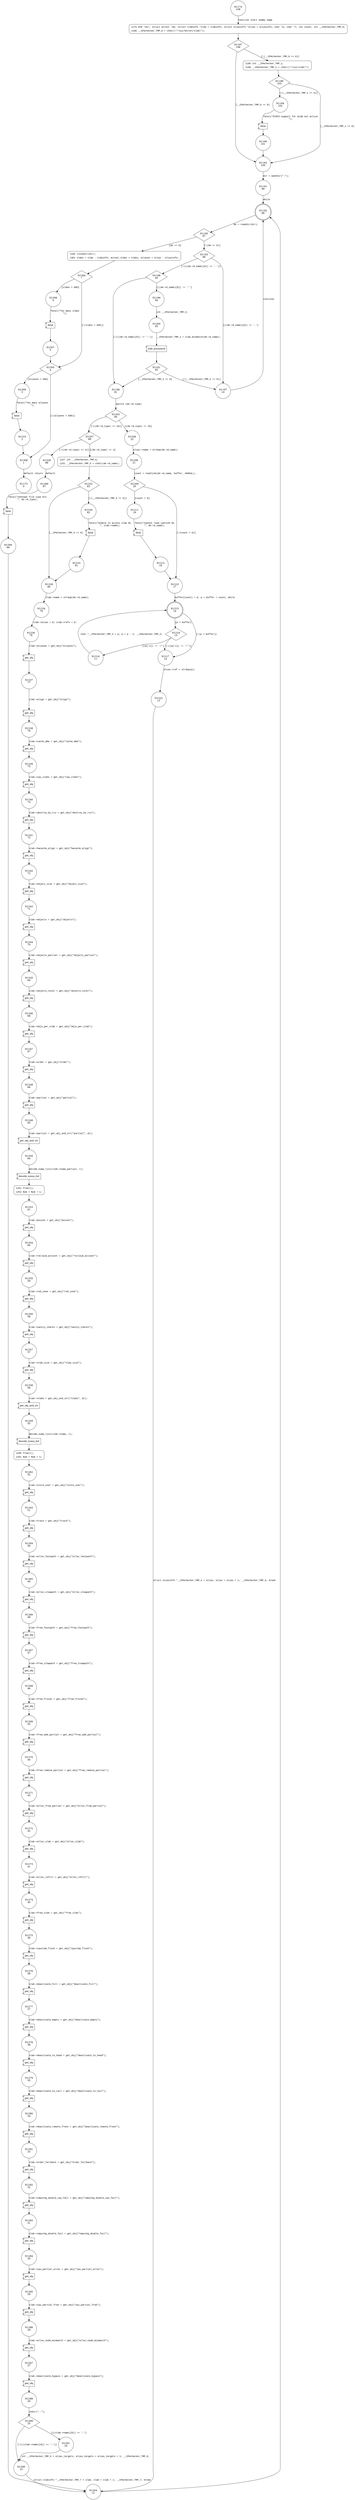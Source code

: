 digraph read_slab_dir {
1174 [shape="circle" label="N1174\n109"]
1175 [shape="circle" label="N1175\n108"]
1187 [shape="diamond" label="N1187\n106"]
1183 [shape="circle" label="N1183\n100"]
1185 [shape="circle" label="N1185\n105"]
1189 [shape="diamond" label="N1189\n103"]
1184 [shape="circle" label="N1184\n102"]
1190 [shape="circle" label="N1190\n101"]
1191 [shape="circle" label="N1191\n99"]
1192 [shape="doublecircle" label="N1192\n98"]
1195 [shape="diamond" label="N1195\n97"]
1194 [shape="circle" label="N1194\n9"]
1193 [shape="diamond" label="N1193\n96"]
1197 [shape="circle" label="N1197\n10"]
1198 [shape="diamond" label="N1198\n95"]
1199 [shape="circle" label="N1199\n94"]
1196 [shape="circle" label="N1196\n91"]
1203 [shape="diamond" label="N1203\n90"]
1206 [shape="circle" label="N1206\n22"]
1207 [shape="diamond" label="N1207\n89"]
1227 [shape="circle" label="N1227\n85"]
1228 [shape="circle" label="N1228\n88"]
1299 [shape="circle" label="N1299\n87"]
1300 [shape="circle" label="N1300\n86"]
1204 [shape="circle" label="N1204\n12"]
1232 [shape="diamond" label="N1232\n83"]
1229 [shape="circle" label="N1229\n80"]
1230 [shape="circle" label="N1230\n82"]
1233 [shape="circle" label="N1233\n81"]
1234 [shape="circle" label="N1234\n79"]
1236 [shape="circle" label="N1236\n78"]
1237 [shape="circle" label="N1237\n77"]
1238 [shape="circle" label="N1238\n76"]
1239 [shape="circle" label="N1239\n75"]
1240 [shape="circle" label="N1240\n74"]
1241 [shape="circle" label="N1241\n73"]
1242 [shape="circle" label="N1242\n72"]
1243 [shape="circle" label="N1243\n71"]
1244 [shape="circle" label="N1244\n70"]
1245 [shape="circle" label="N1245\n69"]
1246 [shape="circle" label="N1246\n68"]
1247 [shape="circle" label="N1247\n67"]
1248 [shape="circle" label="N1248\n66"]
1249 [shape="circle" label="N1249\n65"]
1250 [shape="circle" label="N1250\n64"]
1251 [shape="circle" label="N1251\n63"]
1253 [shape="circle" label="N1253\n61"]
1254 [shape="circle" label="N1254\n60"]
1255 [shape="circle" label="N1255\n59"]
1256 [shape="circle" label="N1256\n58"]
1257 [shape="circle" label="N1257\n57"]
1258 [shape="circle" label="N1258\n56"]
1259 [shape="circle" label="N1259\n55"]
1260 [shape="circle" label="N1260\n54"]
1262 [shape="circle" label="N1262\n52"]
1263 [shape="circle" label="N1263\n51"]
1264 [shape="circle" label="N1264\n50"]
1265 [shape="circle" label="N1265\n49"]
1266 [shape="circle" label="N1266\n48"]
1267 [shape="circle" label="N1267\n47"]
1268 [shape="circle" label="N1268\n46"]
1269 [shape="circle" label="N1269\n45"]
1270 [shape="circle" label="N1270\n44"]
1271 [shape="circle" label="N1271\n43"]
1272 [shape="circle" label="N1272\n42"]
1273 [shape="circle" label="N1273\n41"]
1274 [shape="circle" label="N1274\n40"]
1275 [shape="circle" label="N1275\n39"]
1276 [shape="circle" label="N1276\n38"]
1277 [shape="circle" label="N1277\n37"]
1278 [shape="circle" label="N1278\n36"]
1279 [shape="circle" label="N1279\n35"]
1280 [shape="circle" label="N1280\n34"]
1281 [shape="circle" label="N1281\n33"]
1282 [shape="circle" label="N1282\n32"]
1283 [shape="circle" label="N1283\n31"]
1284 [shape="circle" label="N1284\n30"]
1285 [shape="circle" label="N1285\n29"]
1286 [shape="circle" label="N1286\n28"]
1287 [shape="circle" label="N1287\n27"]
1288 [shape="circle" label="N1288\n26"]
1289 [shape="diamond" label="N1289\n25"]
1291 [shape="circle" label="N1291\n24"]
1290 [shape="circle" label="N1290\n23"]
1208 [shape="circle" label="N1208\n21"]
1209 [shape="diamond" label="N1209\n20"]
1211 [shape="circle" label="N1211\n19"]
1210 [shape="circle" label="N1210\n17"]
1215 [shape="doublecircle" label="N1215\n16"]
1218 [shape="diamond" label="N1218\n15"]
1217 [shape="circle" label="N1217\n14"]
1222 [shape="circle" label="N1222\n13"]
1216 [shape="circle" label="N1216\n11"]
1212 [shape="circle" label="N1212\n18"]
1200 [shape="circle" label="N1200\n93"]
1201 [shape="diamond" label="N1201\n92"]
1304 [shape="diamond" label="N1304\n7"]
1306 [shape="circle" label="N1306\n6"]
1305 [shape="diamond" label="N1305\n4"]
1309 [shape="circle" label="N1309\n3"]
1308 [shape="circle" label="N1308\n1"]
1173 [shape="circle" label="N1173\n0"]
1310 [shape="circle" label="N1310\n2"]
1307 [shape="circle" label="N1307\n5"]
1175 [style="filled,bold" penwidth="1" fillcolor="white" fontname="Courier New" shape="Mrecord" label=<<table border="0" cellborder="0" cellpadding="3" bgcolor="white"><tr><td align="right">1175</td><td align="left">DIR *dir; struct dirent *de; struct slabinfo *slab = slabinfo; struct aliasinfo *alias = aliasinfo; char *p; char *t; int count; int __CPAchecker_TMP_0;</td></tr><tr><td align="right">1186</td><td align="left">__CPAchecker_TMP_0 = chdir(\"/sys/kernel/slab\");</td></tr></table>>]
1175 -> 1187[label=""]
1185 [style="filled,bold" penwidth="1" fillcolor="white" fontname="Courier New" shape="Mrecord" label=<<table border="0" cellborder="0" cellpadding="3" bgcolor="white"><tr><td align="right">1185</td><td align="left">int __CPAchecker_TMP_1;</td></tr><tr><td align="right">1188</td><td align="left">__CPAchecker_TMP_1 = chdir(\"/sys/slab\");</td></tr></table>>]
1185 -> 1189[label=""]
1227 [style="filled,bold" penwidth="1" fillcolor="white" fontname="Courier New" shape="Mrecord" label=<<table border="0" cellborder="0" cellpadding="3" bgcolor="white"><tr><td align="right">1227</td><td align="left">int __CPAchecker_TMP_5;</td></tr><tr><td align="right">1231</td><td align="left">__CPAchecker_TMP_5 = chdir(de-&gt;d_name);</td></tr></table>>]
1227 -> 1232[label=""]
1251 [style="filled,bold" penwidth="1" fillcolor="white" fontname="Courier New" shape="Mrecord" label=<<table border="0" cellborder="0" cellpadding="3" bgcolor="white"><tr><td align="right">1251</td><td align="left">free(t);</td></tr><tr><td align="right">1252</td><td align="left">Num = Num + 1;</td></tr></table>>]
1251 -> 1253[label=""]
1260 [style="filled,bold" penwidth="1" fillcolor="white" fontname="Courier New" shape="Mrecord" label=<<table border="0" cellborder="0" cellpadding="3" bgcolor="white"><tr><td align="right">1260</td><td align="left">free(t);</td></tr><tr><td align="right">1261</td><td align="left">Num = Num + 1;</td></tr></table>>]
1260 -> 1262[label=""]
1194 [style="filled,bold" penwidth="1" fillcolor="white" fontname="Courier New" shape="Mrecord" label=<<table border="0" cellborder="0" cellpadding="3" bgcolor="white"><tr><td align="right">1194</td><td align="left">closedir(dir);</td></tr><tr><td align="right">1301</td><td align="left">slabs = slab - slabinfo; actual_slabs = slabs; aliases = alias - aliasinfo;</td></tr></table>>]
1194 -> 1304[label=""]
1174 -> 1175 [label="Function start dummy edge" fontname="Courier New"]
1187 -> 1183 [label="[__CPAchecker_TMP_0 == 0]" fontname="Courier New"]
1187 -> 1185 [label="[!(__CPAchecker_TMP_0 == 0)]" fontname="Courier New"]
1189 -> 1183 [label="[__CPAchecker_TMP_1 == 0]" fontname="Courier New"]
1189 -> 1184 [label="[!(__CPAchecker_TMP_1 == 0)]" fontname="Courier New"]
100027 [shape="component" label="fatal"]
1184 -> 100027 [label="fatal(\"SYSFS support for SLUB not active\n\");" fontname="Courier New"]
100027 -> 1190 [label="" fontname="Courier New"]
1183 -> 1191 [label="dir = opendir(\".\");" fontname="Courier New"]
1192 -> 1195 [label="de = readdir(dir);" fontname="Courier New"]
1195 -> 1194 [label="[de == 0]" fontname="Courier New"]
1195 -> 1193 [label="[!(de == 0)]" fontname="Courier New"]
1193 -> 1197 [label="[((de->d_name)[0]) == '.']" fontname="Courier New"]
1193 -> 1198 [label="[!(((de->d_name)[0]) == '.')]" fontname="Courier New"]
1198 -> 1199 [label="[((de->d_name)[0]) != ':']" fontname="Courier New"]
1198 -> 1196 [label="[!(((de->d_name)[0]) != ':')]" fontname="Courier New"]
1196 -> 1203 [label="switch (de->d_type)" fontname="Courier New"]
1203 -> 1206 [label="[(de->d_type) == 10]" fontname="Courier New"]
1203 -> 1207 [label="[!((de->d_type) == 10)]" fontname="Courier New"]
1207 -> 1227 [label="[(de->d_type) == 4]" fontname="Courier New"]
1207 -> 1228 [label="[!((de->d_type) == 4)]" fontname="Courier New"]
100028 [shape="component" label="fatal"]
1299 -> 100028 [label="fatal(\"Unknown file type %lx\n\", de->d_type);" fontname="Courier New"]
100028 -> 1300 [label="" fontname="Courier New"]
1204 -> 1192 [label="" fontname="Courier New"]
1232 -> 1229 [label="[__CPAchecker_TMP_5 == 0]" fontname="Courier New"]
1232 -> 1230 [label="[!(__CPAchecker_TMP_5 == 0)]" fontname="Courier New"]
100029 [shape="component" label="fatal"]
1230 -> 100029 [label="fatal(\"Unable to access slab %s\n\", slab->name);" fontname="Courier New"]
100029 -> 1233 [label="" fontname="Courier New"]
1229 -> 1234 [label="slab->name = strdup(de->d_name);" fontname="Courier New"]
100030 [shape="component" label="get_obj"]
1236 -> 100030 [label="slab->aliases = get_obj(\"aliases\");" fontname="Courier New"]
100030 -> 1237 [label="" fontname="Courier New"]
100031 [shape="component" label="get_obj"]
1237 -> 100031 [label="slab->align = get_obj(\"align\");" fontname="Courier New"]
100031 -> 1238 [label="" fontname="Courier New"]
100032 [shape="component" label="get_obj"]
1238 -> 100032 [label="slab->cache_dma = get_obj(\"cache_dma\");" fontname="Courier New"]
100032 -> 1239 [label="" fontname="Courier New"]
100033 [shape="component" label="get_obj"]
1239 -> 100033 [label="slab->cpu_slabs = get_obj(\"cpu_slabs\");" fontname="Courier New"]
100033 -> 1240 [label="" fontname="Courier New"]
100034 [shape="component" label="get_obj"]
1240 -> 100034 [label="slab->destroy_by_rcu = get_obj(\"destroy_by_rcu\");" fontname="Courier New"]
100034 -> 1241 [label="" fontname="Courier New"]
100035 [shape="component" label="get_obj"]
1241 -> 100035 [label="slab->hwcache_align = get_obj(\"hwcache_align\");" fontname="Courier New"]
100035 -> 1242 [label="" fontname="Courier New"]
100036 [shape="component" label="get_obj"]
1242 -> 100036 [label="slab->object_size = get_obj(\"object_size\");" fontname="Courier New"]
100036 -> 1243 [label="" fontname="Courier New"]
100037 [shape="component" label="get_obj"]
1243 -> 100037 [label="slab->objects = get_obj(\"objects\");" fontname="Courier New"]
100037 -> 1244 [label="" fontname="Courier New"]
100038 [shape="component" label="get_obj"]
1244 -> 100038 [label="slab->objects_partial = get_obj(\"objects_partial\");" fontname="Courier New"]
100038 -> 1245 [label="" fontname="Courier New"]
100039 [shape="component" label="get_obj"]
1245 -> 100039 [label="slab->objects_total = get_obj(\"objects_total\");" fontname="Courier New"]
100039 -> 1246 [label="" fontname="Courier New"]
100040 [shape="component" label="get_obj"]
1246 -> 100040 [label="slab->objs_per_slab = get_obj(\"objs_per_slab\");" fontname="Courier New"]
100040 -> 1247 [label="" fontname="Courier New"]
100041 [shape="component" label="get_obj"]
1247 -> 100041 [label="slab->order = get_obj(\"order\");" fontname="Courier New"]
100041 -> 1248 [label="" fontname="Courier New"]
100042 [shape="component" label="get_obj"]
1248 -> 100042 [label="slab->partial = get_obj(\"partial\");" fontname="Courier New"]
100042 -> 1249 [label="" fontname="Courier New"]
100043 [shape="component" label="get_obj_and_str"]
1249 -> 100043 [label="slab->partial = get_obj_and_str(\"partial\", &t);" fontname="Courier New"]
100043 -> 1250 [label="" fontname="Courier New"]
100044 [shape="component" label="decode_numa_list"]
1250 -> 100044 [label="decode_numa_list(slab->numa_partial, t);" fontname="Courier New"]
100044 -> 1251 [label="" fontname="Courier New"]
100045 [shape="component" label="get_obj"]
1253 -> 100045 [label="slab->poison = get_obj(\"poison\");" fontname="Courier New"]
100045 -> 1254 [label="" fontname="Courier New"]
100046 [shape="component" label="get_obj"]
1254 -> 100046 [label="slab->reclaim_account = get_obj(\"reclaim_account\");" fontname="Courier New"]
100046 -> 1255 [label="" fontname="Courier New"]
100047 [shape="component" label="get_obj"]
1255 -> 100047 [label="slab->red_zone = get_obj(\"red_zone\");" fontname="Courier New"]
100047 -> 1256 [label="" fontname="Courier New"]
100048 [shape="component" label="get_obj"]
1256 -> 100048 [label="slab->sanity_checks = get_obj(\"sanity_checks\");" fontname="Courier New"]
100048 -> 1257 [label="" fontname="Courier New"]
100049 [shape="component" label="get_obj"]
1257 -> 100049 [label="slab->slab_size = get_obj(\"slab_size\");" fontname="Courier New"]
100049 -> 1258 [label="" fontname="Courier New"]
100050 [shape="component" label="get_obj_and_str"]
1258 -> 100050 [label="slab->slabs = get_obj_and_str(\"slabs\", &t);" fontname="Courier New"]
100050 -> 1259 [label="" fontname="Courier New"]
100051 [shape="component" label="decode_numa_list"]
1259 -> 100051 [label="decode_numa_list(slab->numa, t);" fontname="Courier New"]
100051 -> 1260 [label="" fontname="Courier New"]
100052 [shape="component" label="get_obj"]
1262 -> 100052 [label="slab->store_user = get_obj(\"store_user\");" fontname="Courier New"]
100052 -> 1263 [label="" fontname="Courier New"]
100053 [shape="component" label="get_obj"]
1263 -> 100053 [label="slab->trace = get_obj(\"trace\");" fontname="Courier New"]
100053 -> 1264 [label="" fontname="Courier New"]
100054 [shape="component" label="get_obj"]
1264 -> 100054 [label="slab->alloc_fastpath = get_obj(\"alloc_fastpath\");" fontname="Courier New"]
100054 -> 1265 [label="" fontname="Courier New"]
100055 [shape="component" label="get_obj"]
1265 -> 100055 [label="slab->alloc_slowpath = get_obj(\"alloc_slowpath\");" fontname="Courier New"]
100055 -> 1266 [label="" fontname="Courier New"]
100056 [shape="component" label="get_obj"]
1266 -> 100056 [label="slab->free_fastpath = get_obj(\"free_fastpath\");" fontname="Courier New"]
100056 -> 1267 [label="" fontname="Courier New"]
100057 [shape="component" label="get_obj"]
1267 -> 100057 [label="slab->free_slowpath = get_obj(\"free_slowpath\");" fontname="Courier New"]
100057 -> 1268 [label="" fontname="Courier New"]
100058 [shape="component" label="get_obj"]
1268 -> 100058 [label="slab->free_frozen = get_obj(\"free_frozen\");" fontname="Courier New"]
100058 -> 1269 [label="" fontname="Courier New"]
100059 [shape="component" label="get_obj"]
1269 -> 100059 [label="slab->free_add_partial = get_obj(\"free_add_partial\");" fontname="Courier New"]
100059 -> 1270 [label="" fontname="Courier New"]
100060 [shape="component" label="get_obj"]
1270 -> 100060 [label="slab->free_remove_partial = get_obj(\"free_remove_partial\");" fontname="Courier New"]
100060 -> 1271 [label="" fontname="Courier New"]
100061 [shape="component" label="get_obj"]
1271 -> 100061 [label="slab->alloc_from_partial = get_obj(\"alloc_from_partial\");" fontname="Courier New"]
100061 -> 1272 [label="" fontname="Courier New"]
100062 [shape="component" label="get_obj"]
1272 -> 100062 [label="slab->alloc_slab = get_obj(\"alloc_slab\");" fontname="Courier New"]
100062 -> 1273 [label="" fontname="Courier New"]
100063 [shape="component" label="get_obj"]
1273 -> 100063 [label="slab->alloc_refill = get_obj(\"alloc_refill\");" fontname="Courier New"]
100063 -> 1274 [label="" fontname="Courier New"]
100064 [shape="component" label="get_obj"]
1274 -> 100064 [label="slab->free_slab = get_obj(\"free_slab\");" fontname="Courier New"]
100064 -> 1275 [label="" fontname="Courier New"]
100065 [shape="component" label="get_obj"]
1275 -> 100065 [label="slab->cpuslab_flush = get_obj(\"cpuslab_flush\");" fontname="Courier New"]
100065 -> 1276 [label="" fontname="Courier New"]
100066 [shape="component" label="get_obj"]
1276 -> 100066 [label="slab->deactivate_full = get_obj(\"deactivate_full\");" fontname="Courier New"]
100066 -> 1277 [label="" fontname="Courier New"]
100067 [shape="component" label="get_obj"]
1277 -> 100067 [label="slab->deactivate_empty = get_obj(\"deactivate_empty\");" fontname="Courier New"]
100067 -> 1278 [label="" fontname="Courier New"]
100068 [shape="component" label="get_obj"]
1278 -> 100068 [label="slab->deactivate_to_head = get_obj(\"deactivate_to_head\");" fontname="Courier New"]
100068 -> 1279 [label="" fontname="Courier New"]
100069 [shape="component" label="get_obj"]
1279 -> 100069 [label="slab->deactivate_to_tail = get_obj(\"deactivate_to_tail\");" fontname="Courier New"]
100069 -> 1280 [label="" fontname="Courier New"]
100070 [shape="component" label="get_obj"]
1280 -> 100070 [label="slab->deactivate_remote_frees = get_obj(\"deactivate_remote_frees\");" fontname="Courier New"]
100070 -> 1281 [label="" fontname="Courier New"]
100071 [shape="component" label="get_obj"]
1281 -> 100071 [label="slab->order_fallback = get_obj(\"order_fallback\");" fontname="Courier New"]
100071 -> 1282 [label="" fontname="Courier New"]
100072 [shape="component" label="get_obj"]
1282 -> 100072 [label="slab->cmpxchg_double_cpu_fail = get_obj(\"cmpxchg_double_cpu_fail\");" fontname="Courier New"]
100072 -> 1283 [label="" fontname="Courier New"]
100073 [shape="component" label="get_obj"]
1283 -> 100073 [label="slab->cmpxchg_double_fail = get_obj(\"cmpxchg_double_fail\");" fontname="Courier New"]
100073 -> 1284 [label="" fontname="Courier New"]
100074 [shape="component" label="get_obj"]
1284 -> 100074 [label="slab->cpu_partial_alloc = get_obj(\"cpu_partial_alloc\");" fontname="Courier New"]
100074 -> 1285 [label="" fontname="Courier New"]
100075 [shape="component" label="get_obj"]
1285 -> 100075 [label="slab->cpu_partial_free = get_obj(\"cpu_partial_free\");" fontname="Courier New"]
100075 -> 1286 [label="" fontname="Courier New"]
100076 [shape="component" label="get_obj"]
1286 -> 100076 [label="slab->alloc_node_mismatch = get_obj(\"alloc_node_mismatch\");" fontname="Courier New"]
100076 -> 1287 [label="" fontname="Courier New"]
100077 [shape="component" label="get_obj"]
1287 -> 100077 [label="slab->deactivate_bypass = get_obj(\"deactivate_bypass\");" fontname="Courier New"]
100077 -> 1288 [label="" fontname="Courier New"]
1289 -> 1291 [label="[((slab->name)[0]) == ':']" fontname="Courier New"]
1289 -> 1290 [label="[!(((slab->name)[0]) == ':')]" fontname="Courier New"]
1290 -> 1204 [label="struct slabinfo *__CPAchecker_TMP_7 = slab; slab = slab + 1; __CPAchecker_TMP_7; break" fontname="Courier New"]
1206 -> 1208 [label="alias->name = strdup(de->d_name);" fontname="Courier New"]
1209 -> 1211 [label="[count < 0]" fontname="Courier New"]
1209 -> 1210 [label="[!(count < 0)]" fontname="Courier New"]
1210 -> 1215 [label="buffer[count] = 0; p = buffer + count; while" fontname="Courier New"]
1215 -> 1218 [label="[p > buffer]" fontname="Courier New"]
1215 -> 1217 [label="[!(p > buffer)]" fontname="Courier New"]
1217 -> 1222 [label="alias->ref = strdup(p);" fontname="Courier New"]
1218 -> 1216 [label="[(p[-1]) != '/']" fontname="Courier New"]
1218 -> 1217 [label="[!((p[-1]) != '/')]" fontname="Courier New"]
100078 [shape="component" label="fatal"]
1211 -> 100078 [label="fatal(\"Cannot read symlink %s\n\", de->d_name);" fontname="Courier New"]
100078 -> 1212 [label="" fontname="Courier New"]
1199 -> 1200 [label="int __CPAchecker_TMP_2;" fontname="Courier New"]
100079 [shape="component" label="slab_mismatch"]
1200 -> 100079 [label="__CPAchecker_TMP_2 = slab_mismatch(de->d_name);" fontname="Courier New"]
100079 -> 1201 [label="" fontname="Courier New"]
1201 -> 1196 [label="[__CPAchecker_TMP_2 == 0]" fontname="Courier New"]
1201 -> 1197 [label="[!(__CPAchecker_TMP_2 == 0)]" fontname="Courier New"]
1197 -> 1192 [label="continue" fontname="Courier New"]
1304 -> 1306 [label="[slabs > 500]" fontname="Courier New"]
1304 -> 1305 [label="[!(slabs > 500)]" fontname="Courier New"]
1305 -> 1309 [label="[aliases > 500]" fontname="Courier New"]
1305 -> 1308 [label="[!(aliases > 500)]" fontname="Courier New"]
1308 -> 1173 [label="default return" fontname="Courier New"]
100080 [shape="component" label="fatal"]
1309 -> 100080 [label="fatal(\"Too many aliases\n\");" fontname="Courier New"]
100080 -> 1310 [label="" fontname="Courier New"]
100081 [shape="component" label="fatal"]
1306 -> 100081 [label="fatal(\"Too many slabs\n\");" fontname="Courier New"]
100081 -> 1307 [label="" fontname="Courier New"]
1190 -> 1183 [label="" fontname="Courier New"]
1191 -> 1192 [label="while" fontname="Courier New"]
1228 -> 1299 [label="default" fontname="Courier New"]
1300 -> 1204 [label="" fontname="Courier New"]
1233 -> 1229 [label="" fontname="Courier New"]
1234 -> 1236 [label="slab->alias = 0; slab->refs = 0;" fontname="Courier New"]
1288 -> 1289 [label="chdir(\"..\");" fontname="Courier New"]
1291 -> 1290 [label="int __CPAchecker_TMP_6 = alias_targets; alias_targets = alias_targets + 1; __CPAchecker_TMP_6; " fontname="Courier New"]
1208 -> 1209 [label="count = readlink(de->d_name, buffer, 4095UL);" fontname="Courier New"]
1222 -> 1204 [label="struct aliasinfo *__CPAchecker_TMP_4 = alias; alias = alias + 1; __CPAchecker_TMP_4; break" fontname="Courier New"]
1216 -> 1215 [label="char *__CPAchecker_TMP_3 = p; p = p - 1; __CPAchecker_TMP_3; " fontname="Courier New"]
1212 -> 1210 [label="" fontname="Courier New"]
1310 -> 1308 [label="" fontname="Courier New"]
1307 -> 1305 [label="" fontname="Courier New"]
}